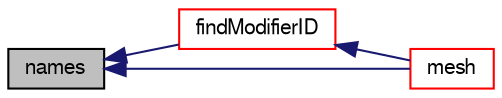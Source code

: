 digraph "names"
{
  bgcolor="transparent";
  edge [fontname="FreeSans",fontsize="10",labelfontname="FreeSans",labelfontsize="10"];
  node [fontname="FreeSans",fontsize="10",shape=record];
  rankdir="LR";
  Node113 [label="names",height=0.2,width=0.4,color="black", fillcolor="grey75", style="filled", fontcolor="black"];
  Node113 -> Node114 [dir="back",color="midnightblue",fontsize="10",style="solid",fontname="FreeSans"];
  Node114 [label="findModifierID",height=0.2,width=0.4,color="red",URL="$a21734.html#a33e3444554ded1c3081b284b810936aa",tooltip="Find modifier given a name. "];
  Node114 -> Node120 [dir="back",color="midnightblue",fontsize="10",style="solid",fontname="FreeSans"];
  Node120 [label="mesh",height=0.2,width=0.4,color="red",URL="$a21734.html#ae78c91f8ff731c07ccc4351d9fe861ba",tooltip="Return the mesh reference. "];
  Node113 -> Node120 [dir="back",color="midnightblue",fontsize="10",style="solid",fontname="FreeSans"];
}
